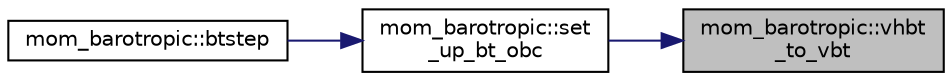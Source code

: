 digraph "mom_barotropic::vhbt_to_vbt"
{
 // INTERACTIVE_SVG=YES
 // LATEX_PDF_SIZE
  edge [fontname="Helvetica",fontsize="10",labelfontname="Helvetica",labelfontsize="10"];
  node [fontname="Helvetica",fontsize="10",shape=record];
  rankdir="RL";
  Node1 [label="mom_barotropic::vhbt\l_to_vbt",height=0.2,width=0.4,color="black", fillcolor="grey75", style="filled", fontcolor="black",tooltip="This function inverts the transport function to determine the barotopic velocity that is consistent w..."];
  Node1 -> Node2 [dir="back",color="midnightblue",fontsize="10",style="solid",fontname="Helvetica"];
  Node2 [label="mom_barotropic::set\l_up_bt_obc",height=0.2,width=0.4,color="black", fillcolor="white", style="filled",URL="$namespacemom__barotropic.html#a37624f3d1a621f657037bd9f7e1ee92d",tooltip="This subroutine sets up the private structure used to apply the open boundary conditions,..."];
  Node2 -> Node3 [dir="back",color="midnightblue",fontsize="10",style="solid",fontname="Helvetica"];
  Node3 [label="mom_barotropic::btstep",height=0.2,width=0.4,color="black", fillcolor="white", style="filled",URL="$namespacemom__barotropic.html#a1468df372a5d1dcb95e0b35d782895de",tooltip="This subroutine time steps the barotropic equations explicitly. For gravity waves,..."];
}
